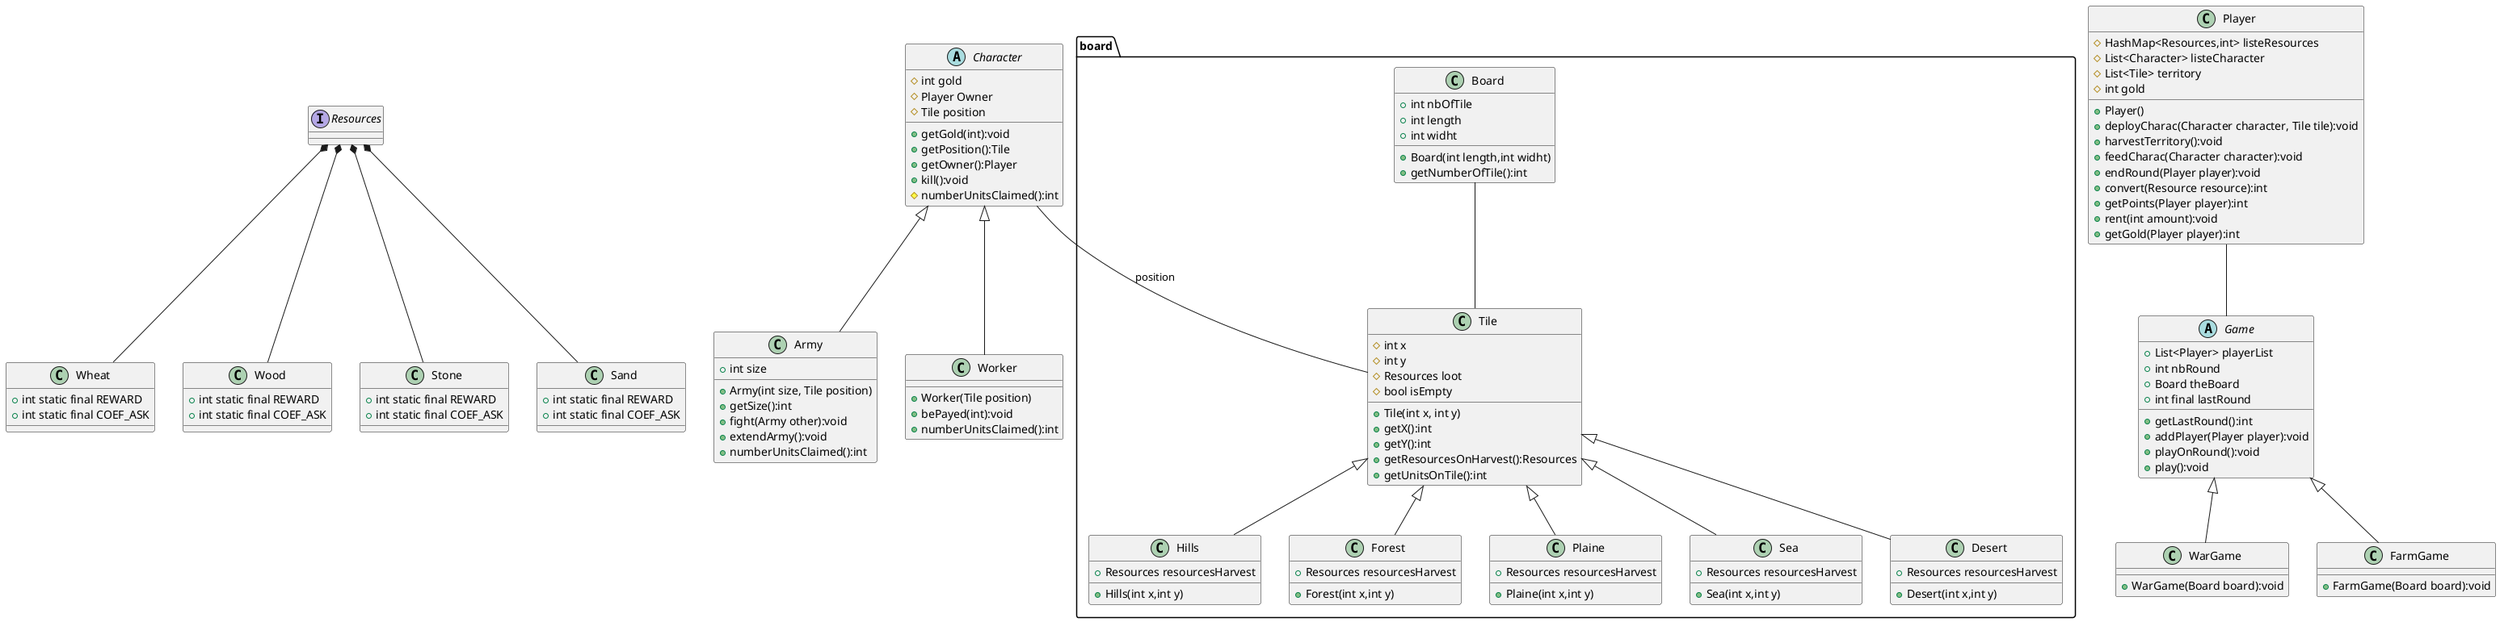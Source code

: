 @startuml
/'################################## Resources ##################################'/
interface Resources{

}
class Wheat{
+ int static final REWARD
+ int static final COEF_ASK

}
class Wood{
+ int static final REWARD
+ int static final COEF_ASK

}
class Stone{
+ int static final REWARD
+ int static final COEF_ASK

}
class Sand{
+ int static final REWARD
+ int static final COEF_ASK

}

/'====> definition'/

Resources *-- Wheat
Resources *-- Wood
Resources *-- Stone
Resources *-- Sand
/'################################################################################'/

/'################################## Character ##################################'/
abstract class Character{
# int gold
# Player Owner
# Tile position
+ getGold(int):void
+ getPosition():Tile
+ getOwner():Player
+ kill():void
# numberUnitsClaimed():int
}
/' mettre les fonctions qui servent à nourrir et payer dans player plutot pour pouvoir gerer les ressources directement dans player '/
class Army{
+ int size

+ Army(int size, Tile position)
+ getSize():int
+ fight(Army other):void
+ extendArmy():void
+ numberUnitsClaimed():int
}
class Worker{
+ Worker(Tile position)
+ bePayed(int):void
+ numberUnitsClaimed():int
}

/'====> definition'/
Character<|-- Army
Character<|-- Worker

/'###############################################################################'/

/'################################## Player ##################################'/
class Player{
# HashMap<Resources,int> listeResources
# List<Character> listeCharacter
# List<Tile> territory
# int gold
+ Player()
+ deployCharac(Character character, Tile tile):void
+ harvestTerritory():void
+ feedCharac(Character character):void
+ endRound(Player player):void
+ convert(Resource resource):int
+ getPoints(Player player):int
+ rent(int amount):void
+ getGold(Player player):int

}
/'############################################################################"'/

/'################################## Board ##################################'/
package board {

class Board{
+ int nbOfTile
+ int length
+ int widht
+ Board(int length,int widht)
+ getNumberOfTile():int
}
class Tile{
# int x
# int y
# Resources loot
# bool isEmpty
+ Tile(int x, int y)
+ getX():int
+ getY():int
+ getResourcesOnHarvest():Resources
+ getUnitsOnTile():int
}
class Hills{
+ Resources resourcesHarvest
+ Hills(int x,int y)
}

class Forest{
+ Resources resourcesHarvest
+ Forest(int x,int y)
}

class Plaine{
+ Resources resourcesHarvest
+ Plaine(int x,int y)
}

class Sea{
+ Resources resourcesHarvest
+ Sea(int x,int y)
} 
class Desert{
+ Resources resourcesHarvest
+ Desert(int x,int y)
}

/'====> definition'/
Board -- Tile
Tile <|-- Hills
Tile <|-- Forest
Tile <|-- Plaine	
Tile <|-- Sea
Tile <|-- Desert
}
/'###########################################################################"'/
/'#################################### Game #################################"'/


abstract class Game{

+ List<Player> playerList
+ int nbRound
+ Board theBoard
+ int final lastRound

+ getLastRound():int
+ addPlayer(Player player):void
+ playOnRound():void
+ play():void


}
class WarGame{

+ WarGame(Board board):void
}

class FarmGame{

+ FarmGame(Board board):void
}

Game <|-- FarmGame
Game <|-- WarGame

/'###########################################################################"'/

Character -- Tile:position
Player -- Game
/'Tile -- Resources:Harvest
Player -- Character:deploy'/
@enduml